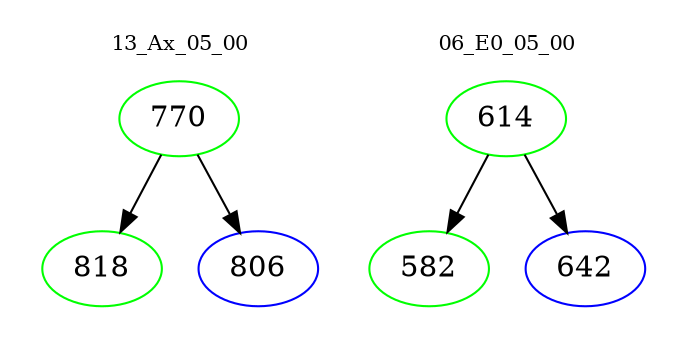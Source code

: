 digraph{
subgraph cluster_0 {
color = white
label = "13_Ax_05_00";
fontsize=10;
T0_770 [label="770", color="green"]
T0_770 -> T0_818 [color="black"]
T0_818 [label="818", color="green"]
T0_770 -> T0_806 [color="black"]
T0_806 [label="806", color="blue"]
}
subgraph cluster_1 {
color = white
label = "06_E0_05_00";
fontsize=10;
T1_614 [label="614", color="green"]
T1_614 -> T1_582 [color="black"]
T1_582 [label="582", color="green"]
T1_614 -> T1_642 [color="black"]
T1_642 [label="642", color="blue"]
}
}
